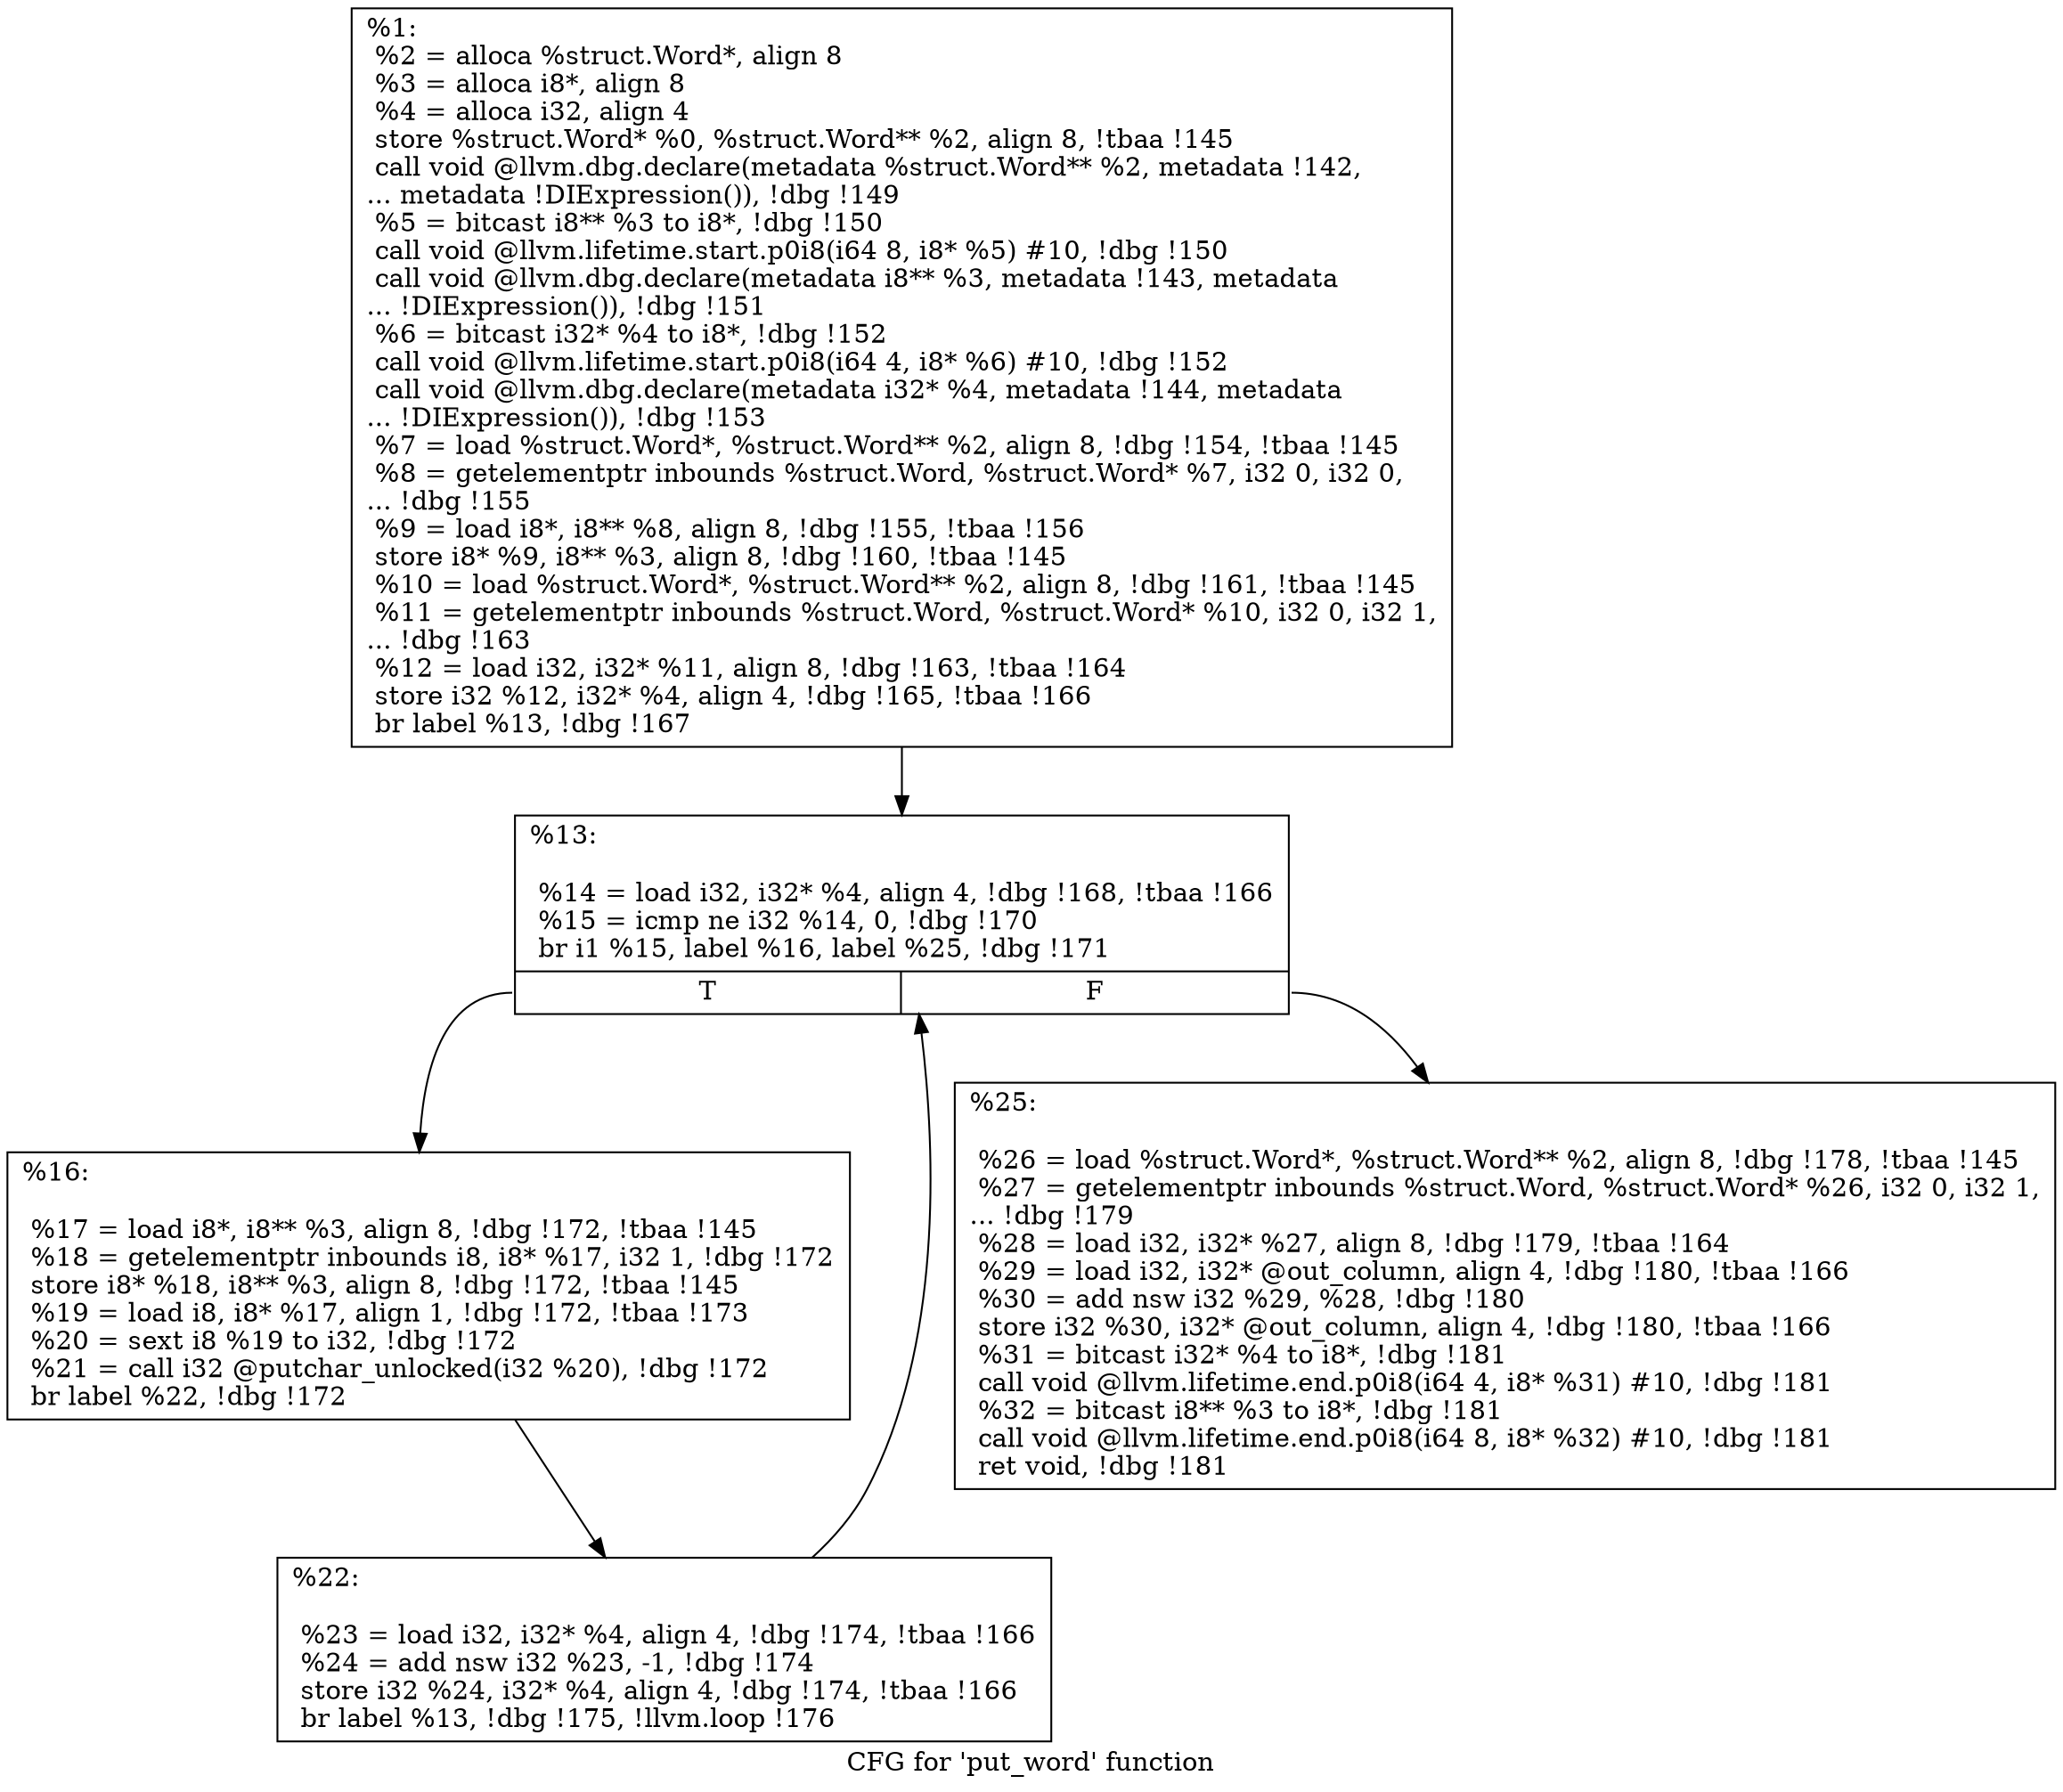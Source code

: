 digraph "CFG for 'put_word' function" {
	label="CFG for 'put_word' function";

	Node0xbfb600 [shape=record,label="{%1:\l  %2 = alloca %struct.Word*, align 8\l  %3 = alloca i8*, align 8\l  %4 = alloca i32, align 4\l  store %struct.Word* %0, %struct.Word** %2, align 8, !tbaa !145\l  call void @llvm.dbg.declare(metadata %struct.Word** %2, metadata !142,\l... metadata !DIExpression()), !dbg !149\l  %5 = bitcast i8** %3 to i8*, !dbg !150\l  call void @llvm.lifetime.start.p0i8(i64 8, i8* %5) #10, !dbg !150\l  call void @llvm.dbg.declare(metadata i8** %3, metadata !143, metadata\l... !DIExpression()), !dbg !151\l  %6 = bitcast i32* %4 to i8*, !dbg !152\l  call void @llvm.lifetime.start.p0i8(i64 4, i8* %6) #10, !dbg !152\l  call void @llvm.dbg.declare(metadata i32* %4, metadata !144, metadata\l... !DIExpression()), !dbg !153\l  %7 = load %struct.Word*, %struct.Word** %2, align 8, !dbg !154, !tbaa !145\l  %8 = getelementptr inbounds %struct.Word, %struct.Word* %7, i32 0, i32 0,\l... !dbg !155\l  %9 = load i8*, i8** %8, align 8, !dbg !155, !tbaa !156\l  store i8* %9, i8** %3, align 8, !dbg !160, !tbaa !145\l  %10 = load %struct.Word*, %struct.Word** %2, align 8, !dbg !161, !tbaa !145\l  %11 = getelementptr inbounds %struct.Word, %struct.Word* %10, i32 0, i32 1,\l... !dbg !163\l  %12 = load i32, i32* %11, align 8, !dbg !163, !tbaa !164\l  store i32 %12, i32* %4, align 4, !dbg !165, !tbaa !166\l  br label %13, !dbg !167\l}"];
	Node0xbfb600 -> Node0xbfdb40;
	Node0xbfdb40 [shape=record,label="{%13:\l\l  %14 = load i32, i32* %4, align 4, !dbg !168, !tbaa !166\l  %15 = icmp ne i32 %14, 0, !dbg !170\l  br i1 %15, label %16, label %25, !dbg !171\l|{<s0>T|<s1>F}}"];
	Node0xbfdb40:s0 -> Node0xbfdb90;
	Node0xbfdb40:s1 -> Node0xbfdc30;
	Node0xbfdb90 [shape=record,label="{%16:\l\l  %17 = load i8*, i8** %3, align 8, !dbg !172, !tbaa !145\l  %18 = getelementptr inbounds i8, i8* %17, i32 1, !dbg !172\l  store i8* %18, i8** %3, align 8, !dbg !172, !tbaa !145\l  %19 = load i8, i8* %17, align 1, !dbg !172, !tbaa !173\l  %20 = sext i8 %19 to i32, !dbg !172\l  %21 = call i32 @putchar_unlocked(i32 %20), !dbg !172\l  br label %22, !dbg !172\l}"];
	Node0xbfdb90 -> Node0xbfdbe0;
	Node0xbfdbe0 [shape=record,label="{%22:\l\l  %23 = load i32, i32* %4, align 4, !dbg !174, !tbaa !166\l  %24 = add nsw i32 %23, -1, !dbg !174\l  store i32 %24, i32* %4, align 4, !dbg !174, !tbaa !166\l  br label %13, !dbg !175, !llvm.loop !176\l}"];
	Node0xbfdbe0 -> Node0xbfdb40;
	Node0xbfdc30 [shape=record,label="{%25:\l\l  %26 = load %struct.Word*, %struct.Word** %2, align 8, !dbg !178, !tbaa !145\l  %27 = getelementptr inbounds %struct.Word, %struct.Word* %26, i32 0, i32 1,\l... !dbg !179\l  %28 = load i32, i32* %27, align 8, !dbg !179, !tbaa !164\l  %29 = load i32, i32* @out_column, align 4, !dbg !180, !tbaa !166\l  %30 = add nsw i32 %29, %28, !dbg !180\l  store i32 %30, i32* @out_column, align 4, !dbg !180, !tbaa !166\l  %31 = bitcast i32* %4 to i8*, !dbg !181\l  call void @llvm.lifetime.end.p0i8(i64 4, i8* %31) #10, !dbg !181\l  %32 = bitcast i8** %3 to i8*, !dbg !181\l  call void @llvm.lifetime.end.p0i8(i64 8, i8* %32) #10, !dbg !181\l  ret void, !dbg !181\l}"];
}
